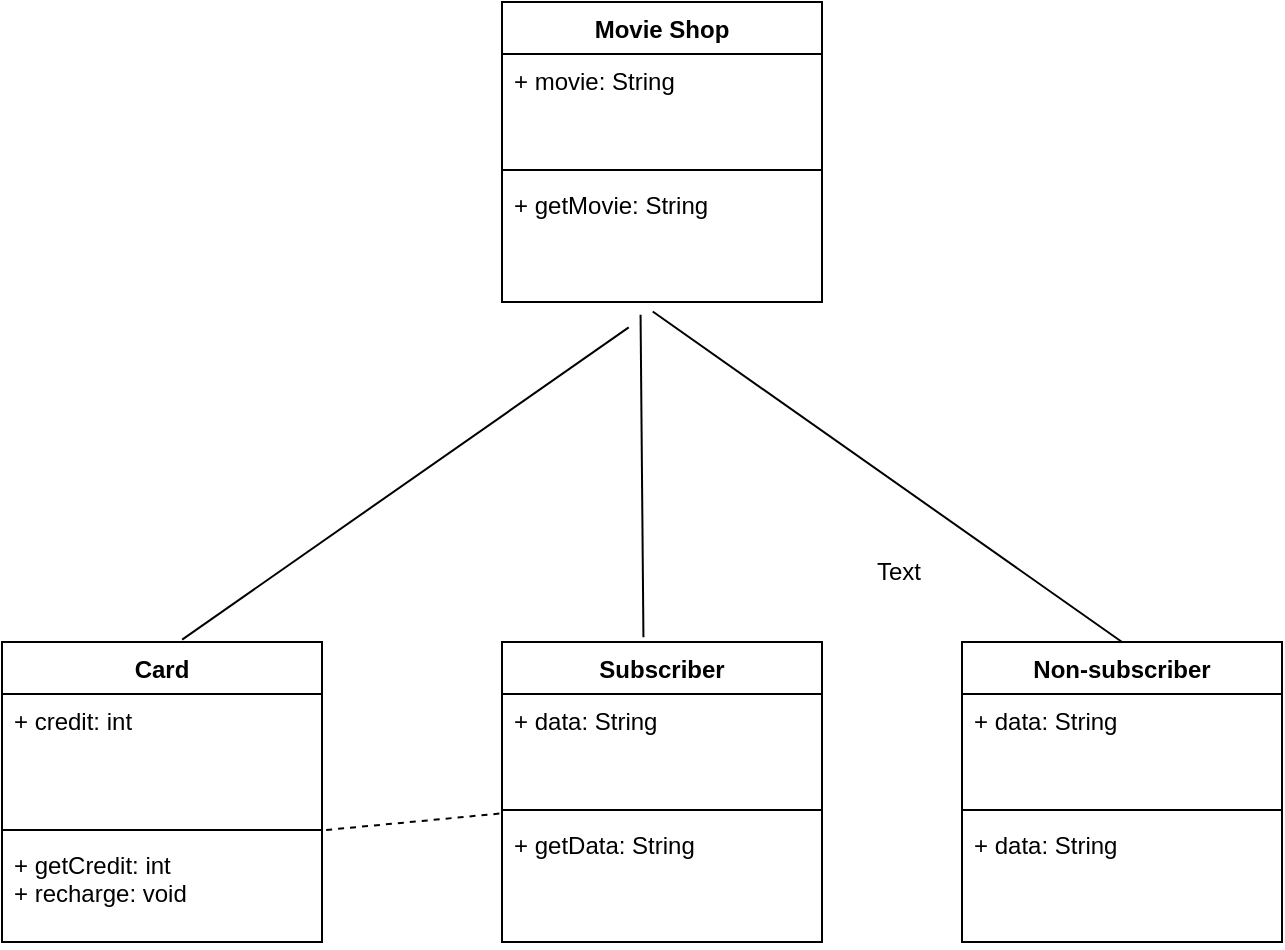 <mxfile version="12.6.7" type="device"><diagram id="C6liAFfVk_2WhYvtply-" name="Page-1"><mxGraphModel dx="782" dy="507" grid="1" gridSize="10" guides="1" tooltips="1" connect="1" arrows="1" fold="1" page="1" pageScale="1" pageWidth="850" pageHeight="1100" math="0" shadow="0"><root><mxCell id="0"/><mxCell id="1" parent="0"/><mxCell id="ylw5weA2DEnPCI518Kc7-1" value="Movie Shop" style="swimlane;fontStyle=1;align=center;verticalAlign=top;childLayout=stackLayout;horizontal=1;startSize=26;horizontalStack=0;resizeParent=1;resizeParentMax=0;resizeLast=0;collapsible=1;marginBottom=0;" parent="1" vertex="1"><mxGeometry x="290" y="40" width="160" height="150" as="geometry"/></mxCell><mxCell id="ylw5weA2DEnPCI518Kc7-2" value="+ movie: String" style="text;strokeColor=none;fillColor=none;align=left;verticalAlign=top;spacingLeft=4;spacingRight=4;overflow=hidden;rotatable=0;points=[[0,0.5],[1,0.5]];portConstraint=eastwest;" parent="ylw5weA2DEnPCI518Kc7-1" vertex="1"><mxGeometry y="26" width="160" height="54" as="geometry"/></mxCell><mxCell id="ylw5weA2DEnPCI518Kc7-3" value="" style="line;strokeWidth=1;fillColor=none;align=left;verticalAlign=middle;spacingTop=-1;spacingLeft=3;spacingRight=3;rotatable=0;labelPosition=right;points=[];portConstraint=eastwest;" parent="ylw5weA2DEnPCI518Kc7-1" vertex="1"><mxGeometry y="80" width="160" height="8" as="geometry"/></mxCell><mxCell id="ylw5weA2DEnPCI518Kc7-4" value="+ getMovie: String" style="text;strokeColor=none;fillColor=none;align=left;verticalAlign=top;spacingLeft=4;spacingRight=4;overflow=hidden;rotatable=0;points=[[0,0.5],[1,0.5]];portConstraint=eastwest;" parent="ylw5weA2DEnPCI518Kc7-1" vertex="1"><mxGeometry y="88" width="160" height="62" as="geometry"/></mxCell><mxCell id="ylw5weA2DEnPCI518Kc7-5" value="Text" style="text;html=1;align=center;verticalAlign=middle;resizable=0;points=[];autosize=1;" parent="1" vertex="1"><mxGeometry x="468" y="315" width="40" height="20" as="geometry"/></mxCell><mxCell id="ylw5weA2DEnPCI518Kc7-6" value="Subscriber" style="swimlane;fontStyle=1;align=center;verticalAlign=top;childLayout=stackLayout;horizontal=1;startSize=26;horizontalStack=0;resizeParent=1;resizeParentMax=0;resizeLast=0;collapsible=1;marginBottom=0;" parent="1" vertex="1"><mxGeometry x="290" y="360" width="160" height="150" as="geometry"/></mxCell><mxCell id="ylw5weA2DEnPCI518Kc7-7" value="+ data: String" style="text;strokeColor=none;fillColor=none;align=left;verticalAlign=top;spacingLeft=4;spacingRight=4;overflow=hidden;rotatable=0;points=[[0,0.5],[1,0.5]];portConstraint=eastwest;" parent="ylw5weA2DEnPCI518Kc7-6" vertex="1"><mxGeometry y="26" width="160" height="54" as="geometry"/></mxCell><mxCell id="ylw5weA2DEnPCI518Kc7-8" value="" style="line;strokeWidth=1;fillColor=none;align=left;verticalAlign=middle;spacingTop=-1;spacingLeft=3;spacingRight=3;rotatable=0;labelPosition=right;points=[];portConstraint=eastwest;" parent="ylw5weA2DEnPCI518Kc7-6" vertex="1"><mxGeometry y="80" width="160" height="8" as="geometry"/></mxCell><mxCell id="ylw5weA2DEnPCI518Kc7-9" value="+ getData: String" style="text;strokeColor=none;fillColor=none;align=left;verticalAlign=top;spacingLeft=4;spacingRight=4;overflow=hidden;rotatable=0;points=[[0,0.5],[1,0.5]];portConstraint=eastwest;" parent="ylw5weA2DEnPCI518Kc7-6" vertex="1"><mxGeometry y="88" width="160" height="62" as="geometry"/></mxCell><mxCell id="ylw5weA2DEnPCI518Kc7-10" value="Non-subscriber" style="swimlane;fontStyle=1;align=center;verticalAlign=top;childLayout=stackLayout;horizontal=1;startSize=26;horizontalStack=0;resizeParent=1;resizeParentMax=0;resizeLast=0;collapsible=1;marginBottom=0;" parent="1" vertex="1"><mxGeometry x="520" y="360" width="160" height="150" as="geometry"/></mxCell><mxCell id="ylw5weA2DEnPCI518Kc7-11" value="+ data: String" style="text;strokeColor=none;fillColor=none;align=left;verticalAlign=top;spacingLeft=4;spacingRight=4;overflow=hidden;rotatable=0;points=[[0,0.5],[1,0.5]];portConstraint=eastwest;" parent="ylw5weA2DEnPCI518Kc7-10" vertex="1"><mxGeometry y="26" width="160" height="54" as="geometry"/></mxCell><mxCell id="ylw5weA2DEnPCI518Kc7-12" value="" style="line;strokeWidth=1;fillColor=none;align=left;verticalAlign=middle;spacingTop=-1;spacingLeft=3;spacingRight=3;rotatable=0;labelPosition=right;points=[];portConstraint=eastwest;" parent="ylw5weA2DEnPCI518Kc7-10" vertex="1"><mxGeometry y="80" width="160" height="8" as="geometry"/></mxCell><mxCell id="ylw5weA2DEnPCI518Kc7-13" value="+ data: String" style="text;strokeColor=none;fillColor=none;align=left;verticalAlign=top;spacingLeft=4;spacingRight=4;overflow=hidden;rotatable=0;points=[[0,0.5],[1,0.5]];portConstraint=eastwest;" parent="ylw5weA2DEnPCI518Kc7-10" vertex="1"><mxGeometry y="88" width="160" height="62" as="geometry"/></mxCell><mxCell id="ylw5weA2DEnPCI518Kc7-14" value="Card" style="swimlane;fontStyle=1;align=center;verticalAlign=top;childLayout=stackLayout;horizontal=1;startSize=26;horizontalStack=0;resizeParent=1;resizeParentMax=0;resizeLast=0;collapsible=1;marginBottom=0;" parent="1" vertex="1"><mxGeometry x="40" y="360" width="160" height="150" as="geometry"/></mxCell><mxCell id="ylw5weA2DEnPCI518Kc7-15" value="+ credit: int" style="text;strokeColor=none;fillColor=none;align=left;verticalAlign=top;spacingLeft=4;spacingRight=4;overflow=hidden;rotatable=0;points=[[0,0.5],[1,0.5]];portConstraint=eastwest;" parent="ylw5weA2DEnPCI518Kc7-14" vertex="1"><mxGeometry y="26" width="160" height="64" as="geometry"/></mxCell><mxCell id="ylw5weA2DEnPCI518Kc7-16" value="" style="line;strokeWidth=1;fillColor=none;align=left;verticalAlign=middle;spacingTop=-1;spacingLeft=3;spacingRight=3;rotatable=0;labelPosition=right;points=[];portConstraint=eastwest;" parent="ylw5weA2DEnPCI518Kc7-14" vertex="1"><mxGeometry y="90" width="160" height="8" as="geometry"/></mxCell><mxCell id="ylw5weA2DEnPCI518Kc7-17" value="+ getCredit: int&#10;+ recharge: void" style="text;strokeColor=none;fillColor=none;align=left;verticalAlign=top;spacingLeft=4;spacingRight=4;overflow=hidden;rotatable=0;points=[[0,0.5],[1,0.5]];portConstraint=eastwest;" parent="ylw5weA2DEnPCI518Kc7-14" vertex="1"><mxGeometry y="98" width="160" height="52" as="geometry"/></mxCell><mxCell id="2h1QWg2Dg4IIvAFoFUGB-2" value="" style="endArrow=none;html=1;entryX=0.433;entryY=1.103;entryDx=0;entryDy=0;entryPerimeter=0;exitX=0.442;exitY=-0.016;exitDx=0;exitDy=0;exitPerimeter=0;" edge="1" parent="1" source="ylw5weA2DEnPCI518Kc7-6" target="ylw5weA2DEnPCI518Kc7-4"><mxGeometry width="50" height="50" relative="1" as="geometry"><mxPoint x="360" y="210" as="sourcePoint"/><mxPoint x="410" y="160" as="targetPoint"/></mxGeometry></mxCell><mxCell id="2h1QWg2Dg4IIvAFoFUGB-3" value="" style="endArrow=none;html=1;exitX=0.563;exitY=-0.008;exitDx=0;exitDy=0;exitPerimeter=0;entryX=0.396;entryY=1.205;entryDx=0;entryDy=0;entryPerimeter=0;" edge="1" parent="1" source="ylw5weA2DEnPCI518Kc7-14" target="ylw5weA2DEnPCI518Kc7-4"><mxGeometry width="50" height="50" relative="1" as="geometry"><mxPoint x="240" y="210" as="sourcePoint"/><mxPoint x="290" y="160" as="targetPoint"/></mxGeometry></mxCell><mxCell id="2h1QWg2Dg4IIvAFoFUGB-5" value="" style="endArrow=none;html=1;entryX=0.471;entryY=1.077;entryDx=0;entryDy=0;entryPerimeter=0;exitX=0.5;exitY=0;exitDx=0;exitDy=0;" edge="1" parent="1" source="ylw5weA2DEnPCI518Kc7-10" target="ylw5weA2DEnPCI518Kc7-4"><mxGeometry width="50" height="50" relative="1" as="geometry"><mxPoint x="480" y="240" as="sourcePoint"/><mxPoint x="420" y="150" as="targetPoint"/></mxGeometry></mxCell><mxCell id="2h1QWg2Dg4IIvAFoFUGB-7" value="" style="endArrow=none;dashed=1;html=1;entryX=0.008;entryY=1.103;entryDx=0;entryDy=0;entryPerimeter=0;exitX=1.013;exitY=-0.077;exitDx=0;exitDy=0;exitPerimeter=0;" edge="1" parent="1" source="ylw5weA2DEnPCI518Kc7-17" target="ylw5weA2DEnPCI518Kc7-7"><mxGeometry width="50" height="50" relative="1" as="geometry"><mxPoint x="220" y="440" as="sourcePoint"/><mxPoint x="270" y="390" as="targetPoint"/></mxGeometry></mxCell></root></mxGraphModel></diagram></mxfile>